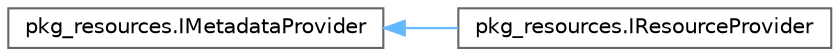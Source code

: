 digraph "Graphical Class Hierarchy"
{
 // LATEX_PDF_SIZE
  bgcolor="transparent";
  edge [fontname=Helvetica,fontsize=10,labelfontname=Helvetica,labelfontsize=10];
  node [fontname=Helvetica,fontsize=10,shape=box,height=0.2,width=0.4];
  rankdir="LR";
  Node0 [id="Node000000",label="pkg_resources.IMetadataProvider",height=0.2,width=0.4,color="grey40", fillcolor="white", style="filled",URL="$classpkg__resources_1_1_i_metadata_provider.html",tooltip=" "];
  Node0 -> Node1 [id="edge4091_Node000000_Node000001",dir="back",color="steelblue1",style="solid",tooltip=" "];
  Node1 [id="Node000001",label="pkg_resources.IResourceProvider",height=0.2,width=0.4,color="grey40", fillcolor="white", style="filled",URL="$classpkg__resources_1_1_i_resource_provider.html",tooltip=" "];
}
